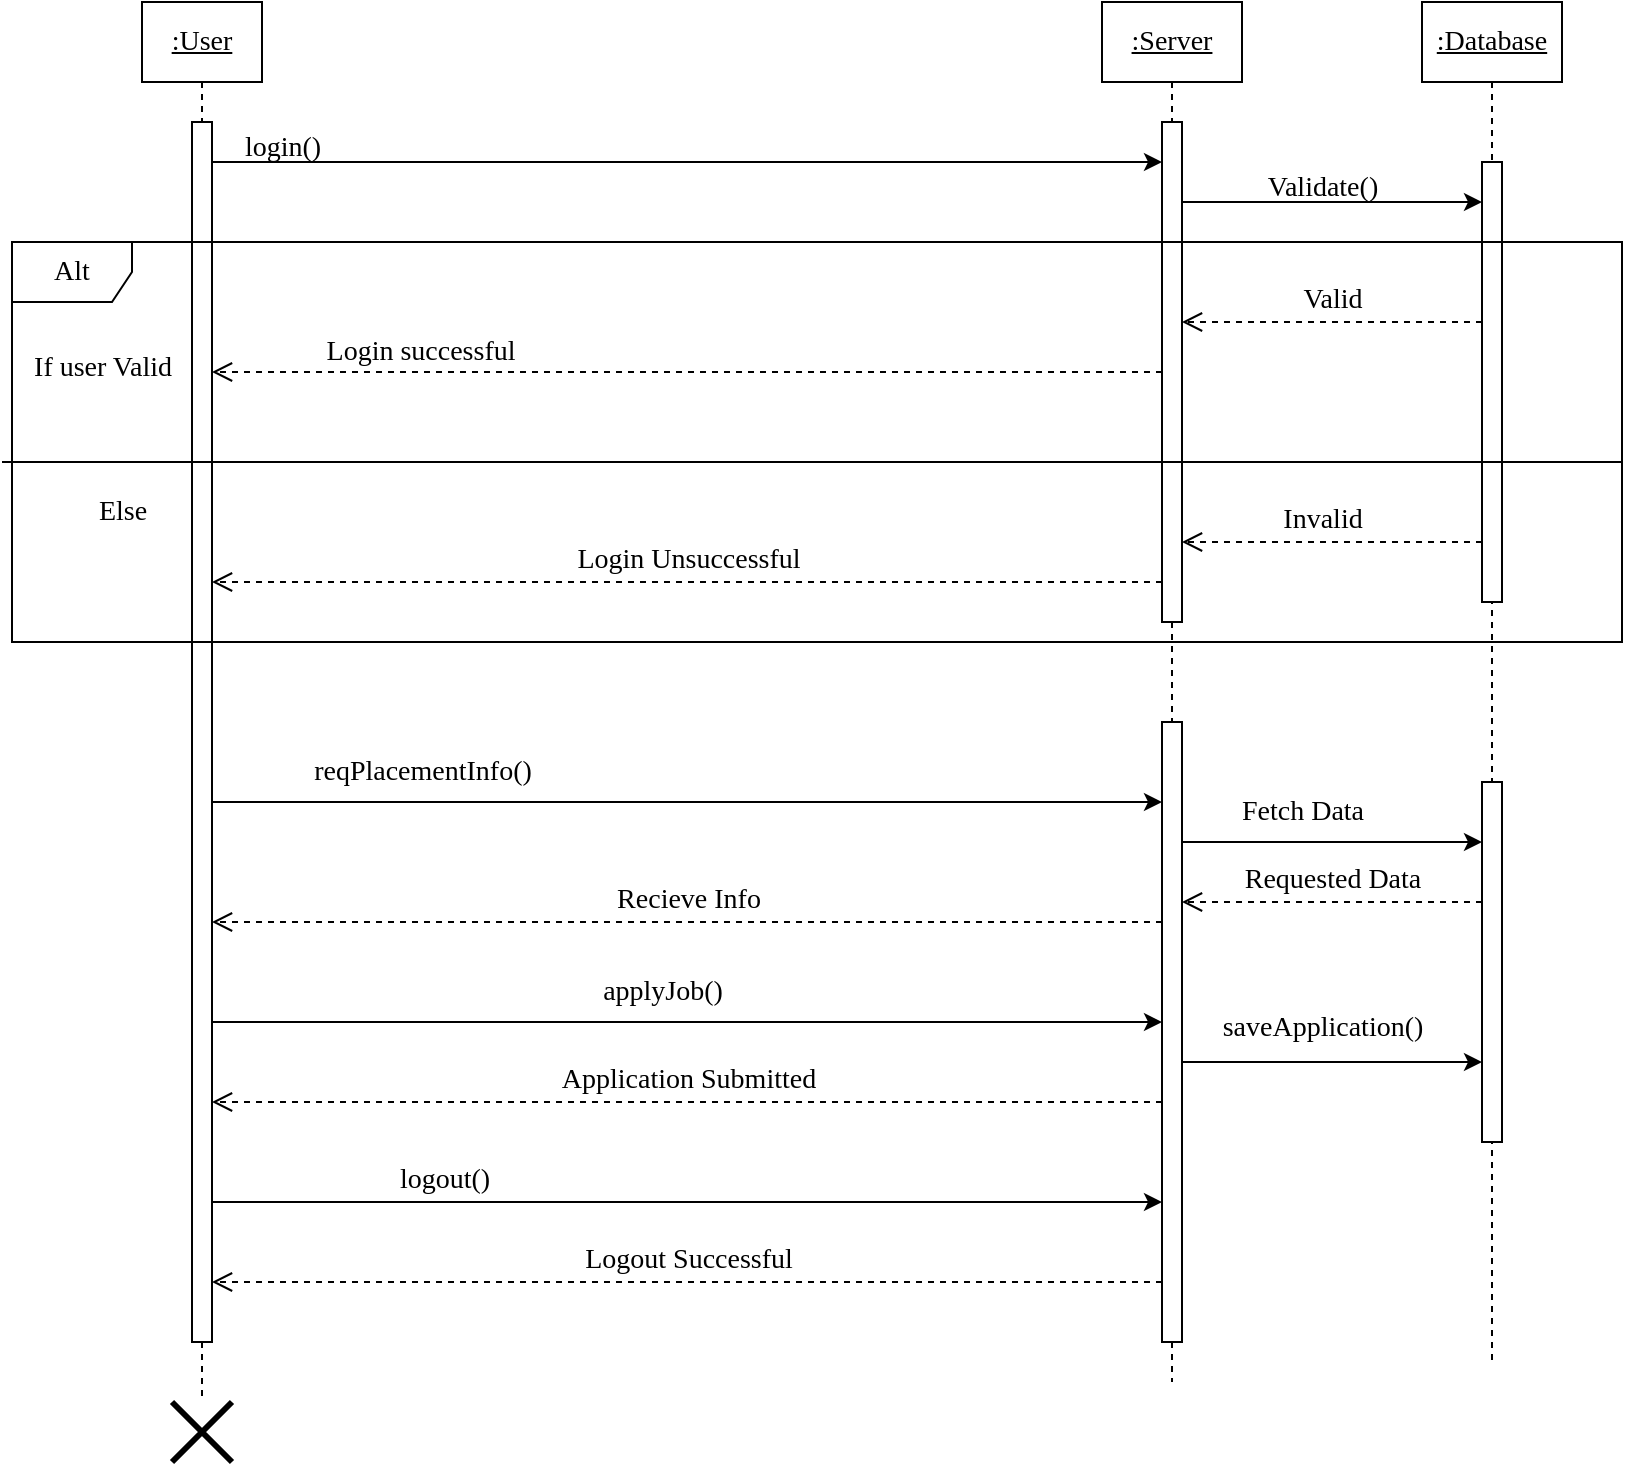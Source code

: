 <mxfile version="21.3.2" type="device">
  <diagram name="Page-1" id="ahuA_XhEVQ1SrpNZxwzi">
    <mxGraphModel dx="2163" dy="716" grid="1" gridSize="10" guides="1" tooltips="1" connect="1" arrows="1" fold="1" page="1" pageScale="1" pageWidth="850" pageHeight="1100" math="0" shadow="0">
      <root>
        <mxCell id="0" />
        <mxCell id="1" parent="0" />
        <mxCell id="E5WlhXvvEG0pekKaVleW-13" value="&lt;u style=&quot;font-size: 14px;&quot;&gt;:User&lt;/u&gt;" style="shape=umlLifeline;perimeter=lifelinePerimeter;whiteSpace=wrap;html=1;container=1;dropTarget=0;collapsible=0;recursiveResize=0;outlineConnect=0;portConstraint=eastwest;newEdgeStyle={&quot;edgeStyle&quot;:&quot;elbowEdgeStyle&quot;,&quot;elbow&quot;:&quot;vertical&quot;,&quot;curved&quot;:0,&quot;rounded&quot;:0};fontFamily=Times New Roman;fontSize=14;" parent="1" vertex="1">
          <mxGeometry x="40" y="40" width="60" height="700" as="geometry" />
        </mxCell>
        <mxCell id="E5WlhXvvEG0pekKaVleW-18" value="" style="html=1;points=[];perimeter=orthogonalPerimeter;outlineConnect=0;targetShapes=umlLifeline;portConstraint=eastwest;newEdgeStyle={&quot;edgeStyle&quot;:&quot;elbowEdgeStyle&quot;,&quot;elbow&quot;:&quot;vertical&quot;,&quot;curved&quot;:0,&quot;rounded&quot;:0};fontFamily=Times New Roman;fontSize=14;" parent="E5WlhXvvEG0pekKaVleW-13" vertex="1">
          <mxGeometry x="25" y="60" width="10" height="610" as="geometry" />
        </mxCell>
        <mxCell id="E5WlhXvvEG0pekKaVleW-16" value="&lt;u style=&quot;font-size: 14px;&quot;&gt;:Server&lt;/u&gt;" style="shape=umlLifeline;perimeter=lifelinePerimeter;whiteSpace=wrap;html=1;container=1;dropTarget=0;collapsible=0;recursiveResize=0;outlineConnect=0;portConstraint=eastwest;newEdgeStyle={&quot;edgeStyle&quot;:&quot;elbowEdgeStyle&quot;,&quot;elbow&quot;:&quot;vertical&quot;,&quot;curved&quot;:0,&quot;rounded&quot;:0};fontFamily=Times New Roman;fontSize=14;" parent="1" vertex="1">
          <mxGeometry x="520" y="40" width="70" height="690" as="geometry" />
        </mxCell>
        <mxCell id="E5WlhXvvEG0pekKaVleW-21" value="" style="html=1;points=[];perimeter=orthogonalPerimeter;outlineConnect=0;targetShapes=umlLifeline;portConstraint=eastwest;newEdgeStyle={&quot;edgeStyle&quot;:&quot;elbowEdgeStyle&quot;,&quot;elbow&quot;:&quot;vertical&quot;,&quot;curved&quot;:0,&quot;rounded&quot;:0};fontFamily=Times New Roman;fontSize=14;" parent="E5WlhXvvEG0pekKaVleW-16" vertex="1">
          <mxGeometry x="30" y="60" width="10" height="250" as="geometry" />
        </mxCell>
        <mxCell id="SI8LrNcYYZtn0SlJ59PS-16" value="" style="html=1;points=[];perimeter=orthogonalPerimeter;outlineConnect=0;targetShapes=umlLifeline;portConstraint=eastwest;newEdgeStyle={&quot;edgeStyle&quot;:&quot;elbowEdgeStyle&quot;,&quot;elbow&quot;:&quot;vertical&quot;,&quot;curved&quot;:0,&quot;rounded&quot;:0};fontFamily=Times New Roman;fontSize=14;" vertex="1" parent="E5WlhXvvEG0pekKaVleW-16">
          <mxGeometry x="30" y="360" width="10" height="310" as="geometry" />
        </mxCell>
        <mxCell id="E5WlhXvvEG0pekKaVleW-17" value="&lt;u style=&quot;font-size: 14px;&quot;&gt;:Database&lt;/u&gt;" style="shape=umlLifeline;perimeter=lifelinePerimeter;whiteSpace=wrap;html=1;container=1;dropTarget=0;collapsible=0;recursiveResize=0;outlineConnect=0;portConstraint=eastwest;newEdgeStyle={&quot;edgeStyle&quot;:&quot;elbowEdgeStyle&quot;,&quot;elbow&quot;:&quot;vertical&quot;,&quot;curved&quot;:0,&quot;rounded&quot;:0};fontFamily=Times New Roman;fontSize=14;" parent="1" vertex="1">
          <mxGeometry x="680" y="40" width="70" height="680" as="geometry" />
        </mxCell>
        <mxCell id="SI8LrNcYYZtn0SlJ59PS-3" value="" style="html=1;points=[];perimeter=orthogonalPerimeter;outlineConnect=0;targetShapes=umlLifeline;portConstraint=eastwest;newEdgeStyle={&quot;edgeStyle&quot;:&quot;elbowEdgeStyle&quot;,&quot;elbow&quot;:&quot;vertical&quot;,&quot;curved&quot;:0,&quot;rounded&quot;:0};fontSize=14;fontFamily=Times New Roman;" vertex="1" parent="E5WlhXvvEG0pekKaVleW-17">
          <mxGeometry x="30" y="80" width="10" height="220" as="geometry" />
        </mxCell>
        <mxCell id="SI8LrNcYYZtn0SlJ59PS-17" value="" style="html=1;points=[];perimeter=orthogonalPerimeter;outlineConnect=0;targetShapes=umlLifeline;portConstraint=eastwest;newEdgeStyle={&quot;edgeStyle&quot;:&quot;elbowEdgeStyle&quot;,&quot;elbow&quot;:&quot;vertical&quot;,&quot;curved&quot;:0,&quot;rounded&quot;:0};fontFamily=Times New Roman;fontSize=14;" vertex="1" parent="E5WlhXvvEG0pekKaVleW-17">
          <mxGeometry x="30" y="390" width="10" height="180" as="geometry" />
        </mxCell>
        <mxCell id="E5WlhXvvEG0pekKaVleW-24" value="" style="edgeStyle=elbowEdgeStyle;rounded=0;orthogonalLoop=1;jettySize=auto;html=1;elbow=vertical;curved=0;fontFamily=Times New Roman;fontSize=14;" parent="1" source="E5WlhXvvEG0pekKaVleW-18" target="E5WlhXvvEG0pekKaVleW-21" edge="1">
          <mxGeometry relative="1" as="geometry">
            <mxPoint x="155" y="290" as="targetPoint" />
            <Array as="points">
              <mxPoint x="320" y="120" />
              <mxPoint x="110" y="120" />
            </Array>
          </mxGeometry>
        </mxCell>
        <mxCell id="E5WlhXvvEG0pekKaVleW-25" value="login()" style="text;html=1;align=center;verticalAlign=middle;resizable=0;points=[];autosize=1;strokeColor=none;fillColor=none;fontFamily=Times New Roman;fontSize=14;" parent="1" vertex="1">
          <mxGeometry x="80" y="98" width="60" height="30" as="geometry" />
        </mxCell>
        <mxCell id="E5WlhXvvEG0pekKaVleW-38" value="" style="html=1;verticalAlign=bottom;endArrow=open;dashed=1;endSize=8;edgeStyle=elbowEdgeStyle;elbow=vertical;curved=0;rounded=0;fontFamily=Times New Roman;fontSize=14;" parent="1" source="E5WlhXvvEG0pekKaVleW-21" target="E5WlhXvvEG0pekKaVleW-18" edge="1">
          <mxGeometry x="0.768" y="-10" relative="1" as="geometry">
            <mxPoint x="510" y="250" as="sourcePoint" />
            <mxPoint x="430" y="250" as="targetPoint" />
            <Array as="points">
              <mxPoint x="340" y="225" />
              <mxPoint x="220" y="150" />
              <mxPoint x="330" y="140" />
            </Array>
            <mxPoint as="offset" />
          </mxGeometry>
        </mxCell>
        <mxCell id="E5WlhXvvEG0pekKaVleW-39" value="Login successful" style="edgeLabel;html=1;align=center;verticalAlign=middle;resizable=0;points=[];fontFamily=Times New Roman;fontSize=14;" parent="E5WlhXvvEG0pekKaVleW-38" vertex="1" connectable="0">
          <mxGeometry x="0.755" y="-3" relative="1" as="geometry">
            <mxPoint x="46" y="-7" as="offset" />
          </mxGeometry>
        </mxCell>
        <mxCell id="E5WlhXvvEG0pekKaVleW-51" value="" style="edgeStyle=elbowEdgeStyle;rounded=0;orthogonalLoop=1;jettySize=auto;html=1;elbow=vertical;curved=0;fontFamily=Times New Roman;fontSize=14;" parent="1" source="E5WlhXvvEG0pekKaVleW-18" edge="1">
          <mxGeometry relative="1" as="geometry">
            <mxPoint x="550" y="440" as="targetPoint" />
            <Array as="points">
              <mxPoint x="290" y="440" />
              <mxPoint x="210" y="520" />
              <mxPoint x="220" y="510" />
              <mxPoint x="190" y="510" />
            </Array>
            <mxPoint x="80" y="440" as="sourcePoint" />
          </mxGeometry>
        </mxCell>
        <mxCell id="E5WlhXvvEG0pekKaVleW-52" value="reqPlacementInfo()" style="text;html=1;align=center;verticalAlign=middle;resizable=0;points=[];autosize=1;strokeColor=none;fillColor=none;fontFamily=Times New Roman;fontSize=14;" parent="1" vertex="1">
          <mxGeometry x="115" y="410" width="130" height="30" as="geometry" />
        </mxCell>
        <mxCell id="E5WlhXvvEG0pekKaVleW-83" value="" style="shape=umlDestroy;whiteSpace=wrap;html=1;strokeWidth=3;targetShapes=umlLifeline;fontFamily=Times New Roman;fontSize=14;" parent="1" vertex="1">
          <mxGeometry x="55" y="740" width="30" height="30" as="geometry" />
        </mxCell>
        <mxCell id="SI8LrNcYYZtn0SlJ59PS-2" value="Alt" style="shape=umlFrame;whiteSpace=wrap;html=1;pointerEvents=0;fontSize=14;fontFamily=Times New Roman;" vertex="1" parent="1">
          <mxGeometry x="-25" y="160" width="805" height="200" as="geometry" />
        </mxCell>
        <mxCell id="SI8LrNcYYZtn0SlJ59PS-5" value="" style="edgeStyle=elbowEdgeStyle;rounded=0;orthogonalLoop=1;jettySize=auto;html=1;elbow=vertical;curved=0;fontSize=14;fontFamily=Times New Roman;" edge="1" parent="1" source="E5WlhXvvEG0pekKaVleW-21" target="SI8LrNcYYZtn0SlJ59PS-3">
          <mxGeometry relative="1" as="geometry">
            <mxPoint x="640" y="224.824" as="targetPoint" />
            <Array as="points">
              <mxPoint x="620" y="140" />
            </Array>
          </mxGeometry>
        </mxCell>
        <mxCell id="SI8LrNcYYZtn0SlJ59PS-6" value="Validate()" style="text;html=1;align=center;verticalAlign=middle;resizable=0;points=[];autosize=1;strokeColor=none;fillColor=none;fontSize=14;fontFamily=Times New Roman;" vertex="1" parent="1">
          <mxGeometry x="590" y="118" width="80" height="30" as="geometry" />
        </mxCell>
        <mxCell id="SI8LrNcYYZtn0SlJ59PS-7" value="" style="endArrow=none;html=1;rounded=0;fontSize=14;fontFamily=Times New Roman;" edge="1" parent="1">
          <mxGeometry width="50" height="50" relative="1" as="geometry">
            <mxPoint x="-30" y="270" as="sourcePoint" />
            <mxPoint x="780" y="270" as="targetPoint" />
          </mxGeometry>
        </mxCell>
        <mxCell id="SI8LrNcYYZtn0SlJ59PS-8" value="If user Valid" style="text;html=1;align=center;verticalAlign=middle;resizable=0;points=[];autosize=1;strokeColor=none;fillColor=none;fontSize=14;fontFamily=Times New Roman;" vertex="1" parent="1">
          <mxGeometry x="-25" y="208" width="90" height="30" as="geometry" />
        </mxCell>
        <mxCell id="SI8LrNcYYZtn0SlJ59PS-9" value="&lt;font style=&quot;font-size: 14px;&quot;&gt;Else&lt;/font&gt;" style="text;html=1;align=center;verticalAlign=middle;resizable=0;points=[];autosize=1;strokeColor=none;fillColor=none;fontFamily=Times New Roman;fontSize=14;" vertex="1" parent="1">
          <mxGeometry x="5" y="280" width="50" height="30" as="geometry" />
        </mxCell>
        <mxCell id="SI8LrNcYYZtn0SlJ59PS-12" value="&lt;br style=&quot;font-size: 14px;&quot;&gt;Invalid" style="html=1;verticalAlign=bottom;endArrow=open;dashed=1;endSize=8;edgeStyle=elbowEdgeStyle;elbow=vertical;curved=0;rounded=0;fontFamily=Times New Roman;fontSize=14;" edge="1" parent="1" source="SI8LrNcYYZtn0SlJ59PS-3" target="E5WlhXvvEG0pekKaVleW-21">
          <mxGeometry x="0.067" relative="1" as="geometry">
            <mxPoint x="690" y="190" as="sourcePoint" />
            <mxPoint x="620" y="190.47" as="targetPoint" />
            <Array as="points">
              <mxPoint x="630" y="310" />
              <mxPoint x="620" y="300" />
            </Array>
            <mxPoint as="offset" />
          </mxGeometry>
        </mxCell>
        <mxCell id="SI8LrNcYYZtn0SlJ59PS-13" value="Valid" style="html=1;verticalAlign=bottom;endArrow=open;dashed=1;endSize=8;edgeStyle=elbowEdgeStyle;elbow=vertical;curved=0;rounded=0;entryX=1;entryY=0.4;entryDx=0;entryDy=0;entryPerimeter=0;fontFamily=Times New Roman;fontSize=14;" edge="1" parent="1" source="SI8LrNcYYZtn0SlJ59PS-3" target="E5WlhXvvEG0pekKaVleW-21">
          <mxGeometry relative="1" as="geometry">
            <mxPoint x="700" y="200" as="sourcePoint" />
            <mxPoint x="570" y="200" as="targetPoint" />
            <Array as="points">
              <mxPoint x="650" y="200" />
            </Array>
          </mxGeometry>
        </mxCell>
        <mxCell id="SI8LrNcYYZtn0SlJ59PS-15" value="&lt;br style=&quot;font-size: 14px;&quot;&gt;Login Unsuccessful" style="html=1;verticalAlign=bottom;endArrow=open;dashed=1;endSize=8;edgeStyle=elbowEdgeStyle;elbow=vertical;curved=0;rounded=0;fontFamily=Times New Roman;fontSize=14;" edge="1" parent="1" source="E5WlhXvvEG0pekKaVleW-21" target="E5WlhXvvEG0pekKaVleW-18">
          <mxGeometry relative="1" as="geometry">
            <mxPoint x="540" y="330" as="sourcePoint" />
            <mxPoint x="390" y="330.47" as="targetPoint" />
            <Array as="points">
              <mxPoint x="360" y="330" />
            </Array>
          </mxGeometry>
        </mxCell>
        <mxCell id="SI8LrNcYYZtn0SlJ59PS-18" value="" style="edgeStyle=elbowEdgeStyle;rounded=0;orthogonalLoop=1;jettySize=auto;html=1;elbow=vertical;curved=0;fontFamily=Times New Roman;fontSize=14;" edge="1" parent="1" source="SI8LrNcYYZtn0SlJ59PS-16" target="SI8LrNcYYZtn0SlJ59PS-17">
          <mxGeometry relative="1" as="geometry">
            <Array as="points">
              <mxPoint x="660" y="460" />
            </Array>
          </mxGeometry>
        </mxCell>
        <mxCell id="SI8LrNcYYZtn0SlJ59PS-19" value="Fetch Data" style="edgeLabel;html=1;align=center;verticalAlign=middle;resizable=0;points=[];fontFamily=Times New Roman;fontSize=14;" vertex="1" connectable="0" parent="SI8LrNcYYZtn0SlJ59PS-18">
          <mxGeometry x="-0.439" y="5" relative="1" as="geometry">
            <mxPoint x="18" y="-10" as="offset" />
          </mxGeometry>
        </mxCell>
        <mxCell id="SI8LrNcYYZtn0SlJ59PS-22" value="Requested Data" style="html=1;verticalAlign=bottom;endArrow=open;dashed=1;endSize=8;edgeStyle=elbowEdgeStyle;elbow=vertical;curved=0;rounded=0;fontFamily=Times New Roman;fontSize=14;" edge="1" parent="1" source="SI8LrNcYYZtn0SlJ59PS-17">
          <mxGeometry relative="1" as="geometry">
            <mxPoint x="500" y="490" as="sourcePoint" />
            <mxPoint x="560" y="490" as="targetPoint" />
          </mxGeometry>
        </mxCell>
        <mxCell id="SI8LrNcYYZtn0SlJ59PS-23" value="Recieve Info" style="html=1;verticalAlign=bottom;endArrow=open;dashed=1;endSize=8;edgeStyle=elbowEdgeStyle;elbow=vertical;curved=0;rounded=0;fontFamily=Times New Roman;fontSize=14;" edge="1" parent="1" target="E5WlhXvvEG0pekKaVleW-18">
          <mxGeometry relative="1" as="geometry">
            <mxPoint x="550" y="500" as="sourcePoint" />
            <mxPoint x="420" y="490" as="targetPoint" />
            <Array as="points">
              <mxPoint x="480" y="500" />
              <mxPoint x="460" y="520" />
            </Array>
          </mxGeometry>
        </mxCell>
        <mxCell id="SI8LrNcYYZtn0SlJ59PS-24" value="" style="edgeStyle=elbowEdgeStyle;rounded=0;orthogonalLoop=1;jettySize=auto;html=1;elbow=vertical;curved=0;fontFamily=Times New Roman;fontSize=14;" edge="1" parent="1" source="E5WlhXvvEG0pekKaVleW-18" target="SI8LrNcYYZtn0SlJ59PS-16">
          <mxGeometry relative="1" as="geometry">
            <mxPoint x="520" y="550" as="targetPoint" />
            <Array as="points">
              <mxPoint x="260" y="550" />
              <mxPoint x="180" y="630" />
              <mxPoint x="190" y="620" />
              <mxPoint x="160" y="620" />
            </Array>
            <mxPoint x="90" y="550" as="sourcePoint" />
          </mxGeometry>
        </mxCell>
        <mxCell id="SI8LrNcYYZtn0SlJ59PS-25" value="applyJob()" style="text;html=1;align=center;verticalAlign=middle;resizable=0;points=[];autosize=1;strokeColor=none;fillColor=none;fontFamily=Times New Roman;fontSize=14;" vertex="1" parent="1">
          <mxGeometry x="260" y="520" width="80" height="30" as="geometry" />
        </mxCell>
        <mxCell id="SI8LrNcYYZtn0SlJ59PS-27" value="" style="edgeStyle=elbowEdgeStyle;rounded=0;orthogonalLoop=1;jettySize=auto;html=1;elbow=vertical;curved=0;fontFamily=Times New Roman;fontSize=14;" edge="1" parent="1" source="SI8LrNcYYZtn0SlJ59PS-16" target="SI8LrNcYYZtn0SlJ59PS-17">
          <mxGeometry relative="1" as="geometry">
            <mxPoint x="640" y="585.273" as="targetPoint" />
            <Array as="points">
              <mxPoint x="630" y="570" />
            </Array>
          </mxGeometry>
        </mxCell>
        <mxCell id="SI8LrNcYYZtn0SlJ59PS-28" value="saveApplication()" style="text;html=1;align=center;verticalAlign=middle;resizable=0;points=[];autosize=1;strokeColor=none;fillColor=none;fontFamily=Times New Roman;fontSize=14;" vertex="1" parent="1">
          <mxGeometry x="570" y="538" width="120" height="30" as="geometry" />
        </mxCell>
        <mxCell id="SI8LrNcYYZtn0SlJ59PS-30" value="Application Submitted" style="html=1;verticalAlign=bottom;endArrow=open;dashed=1;endSize=8;edgeStyle=elbowEdgeStyle;elbow=vertical;curved=0;rounded=0;fontFamily=Times New Roman;fontSize=14;" edge="1" parent="1" source="SI8LrNcYYZtn0SlJ59PS-16" target="E5WlhXvvEG0pekKaVleW-18">
          <mxGeometry relative="1" as="geometry">
            <mxPoint x="505" y="620.18" as="sourcePoint" />
            <mxPoint x="425" y="620.18" as="targetPoint" />
            <Array as="points">
              <mxPoint x="200" y="590" />
            </Array>
          </mxGeometry>
        </mxCell>
        <mxCell id="SI8LrNcYYZtn0SlJ59PS-31" value="" style="edgeStyle=elbowEdgeStyle;rounded=0;orthogonalLoop=1;jettySize=auto;html=1;elbow=vertical;curved=0;fontFamily=Times New Roman;fontSize=14;" edge="1" parent="1" source="E5WlhXvvEG0pekKaVleW-18" target="SI8LrNcYYZtn0SlJ59PS-16">
          <mxGeometry relative="1" as="geometry">
            <mxPoint x="80" y="640" as="sourcePoint" />
            <mxPoint x="545" y="640" as="targetPoint" />
            <Array as="points">
              <mxPoint x="415" y="640" />
            </Array>
          </mxGeometry>
        </mxCell>
        <mxCell id="SI8LrNcYYZtn0SlJ59PS-32" value="&lt;br style=&quot;font-size: 14px;&quot;&gt;logout()" style="edgeLabel;html=1;align=center;verticalAlign=middle;resizable=0;points=[];fontFamily=Times New Roman;fontSize=14;" vertex="1" connectable="0" parent="SI8LrNcYYZtn0SlJ59PS-31">
          <mxGeometry x="-0.009" y="3" relative="1" as="geometry">
            <mxPoint x="-120" y="-17" as="offset" />
          </mxGeometry>
        </mxCell>
        <mxCell id="SI8LrNcYYZtn0SlJ59PS-34" value="Logout Successful" style="html=1;verticalAlign=bottom;endArrow=open;dashed=1;endSize=8;edgeStyle=elbowEdgeStyle;elbow=vertical;curved=0;rounded=0;fontFamily=Times New Roman;fontSize=14;" edge="1" parent="1" source="SI8LrNcYYZtn0SlJ59PS-16" target="E5WlhXvvEG0pekKaVleW-18">
          <mxGeometry relative="1" as="geometry">
            <mxPoint x="505" y="690.09" as="sourcePoint" />
            <mxPoint x="110" y="690" as="targetPoint" />
            <Array as="points">
              <mxPoint x="150" y="680" />
            </Array>
          </mxGeometry>
        </mxCell>
      </root>
    </mxGraphModel>
  </diagram>
</mxfile>
